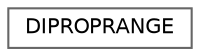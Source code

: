 digraph "类继承关系图"
{
 // LATEX_PDF_SIZE
  bgcolor="transparent";
  edge [fontname=Helvetica,fontsize=10,labelfontname=Helvetica,labelfontsize=10];
  node [fontname=Helvetica,fontsize=10,shape=box,height=0.2,width=0.4];
  rankdir="LR";
  Node0 [id="Node000000",label="DIPROPRANGE",height=0.2,width=0.4,color="grey40", fillcolor="white", style="filled",URL="$struct_d_i_p_r_o_p_r_a_n_g_e.html",tooltip=" "];
}
